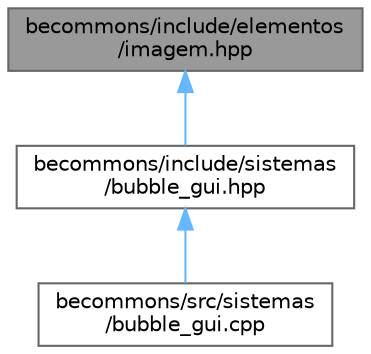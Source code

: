 digraph "becommons/include/elementos/imagem.hpp"
{
 // LATEX_PDF_SIZE
  bgcolor="transparent";
  edge [fontname=Helvetica,fontsize=10,labelfontname=Helvetica,labelfontsize=10];
  node [fontname=Helvetica,fontsize=10,shape=box,height=0.2,width=0.4];
  Node1 [id="Node000001",label="becommons/include/elementos\l/imagem.hpp",height=0.2,width=0.4,color="gray40", fillcolor="grey60", style="filled", fontcolor="black",tooltip="Gerencia a configuração do luabridge para api lua."];
  Node1 -> Node2 [id="edge1_Node000001_Node000002",dir="back",color="steelblue1",style="solid",tooltip=" "];
  Node2 [id="Node000002",label="becommons/include/sistemas\l/bubble_gui.hpp",height=0.2,width=0.4,color="grey40", fillcolor="white", style="filled",URL="$de/d04/bubble__gui_8hpp.html",tooltip=" "];
  Node2 -> Node3 [id="edge2_Node000002_Node000003",dir="back",color="steelblue1",style="solid",tooltip=" "];
  Node3 [id="Node000003",label="becommons/src/sistemas\l/bubble_gui.cpp",height=0.2,width=0.4,color="grey40", fillcolor="white", style="filled",URL="$d2/d22/bubble__gui_8cpp.html",tooltip=" "];
}
